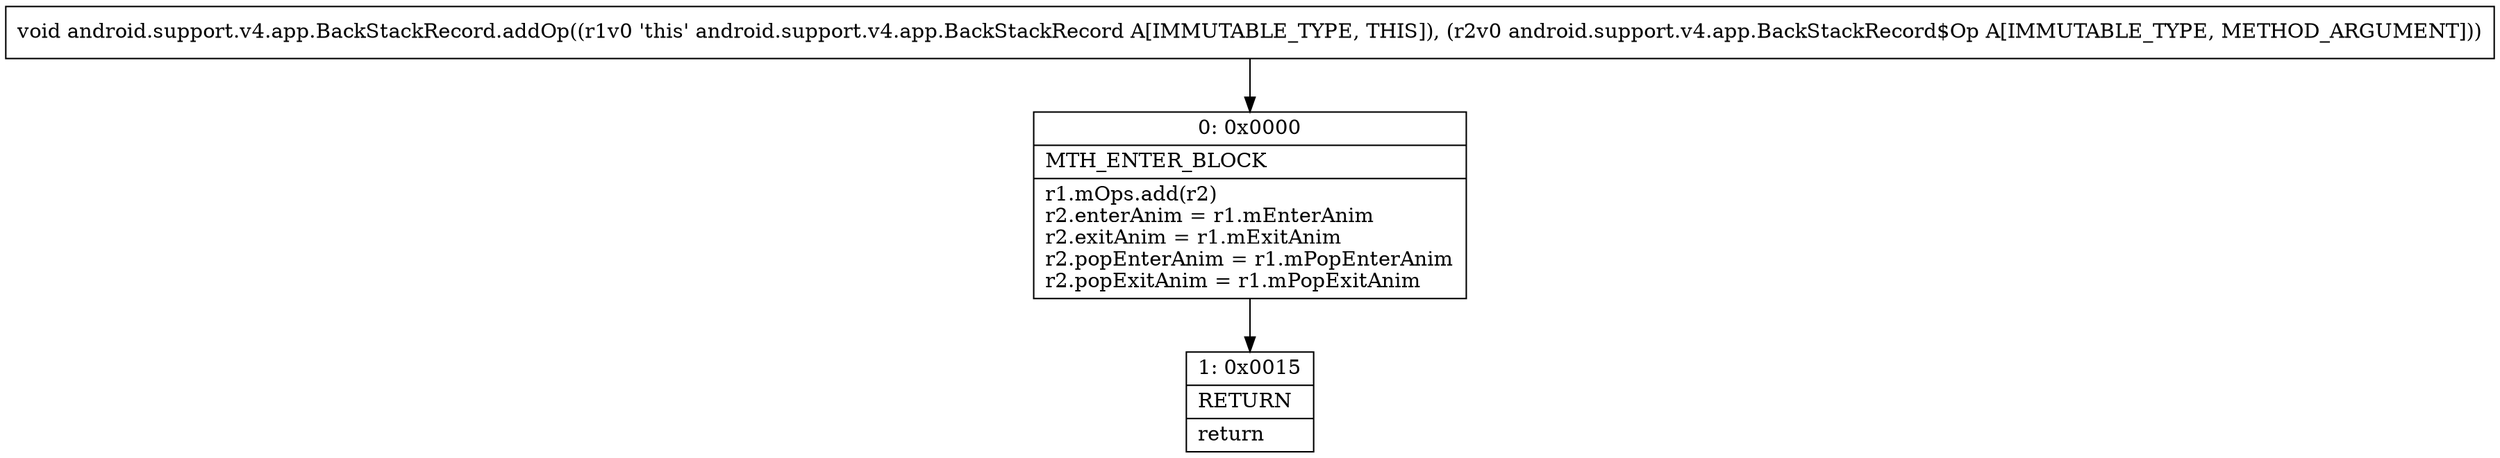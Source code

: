 digraph "CFG forandroid.support.v4.app.BackStackRecord.addOp(Landroid\/support\/v4\/app\/BackStackRecord$Op;)V" {
Node_0 [shape=record,label="{0\:\ 0x0000|MTH_ENTER_BLOCK\l|r1.mOps.add(r2)\lr2.enterAnim = r1.mEnterAnim\lr2.exitAnim = r1.mExitAnim\lr2.popEnterAnim = r1.mPopEnterAnim\lr2.popExitAnim = r1.mPopExitAnim\l}"];
Node_1 [shape=record,label="{1\:\ 0x0015|RETURN\l|return\l}"];
MethodNode[shape=record,label="{void android.support.v4.app.BackStackRecord.addOp((r1v0 'this' android.support.v4.app.BackStackRecord A[IMMUTABLE_TYPE, THIS]), (r2v0 android.support.v4.app.BackStackRecord$Op A[IMMUTABLE_TYPE, METHOD_ARGUMENT])) }"];
MethodNode -> Node_0;
Node_0 -> Node_1;
}

